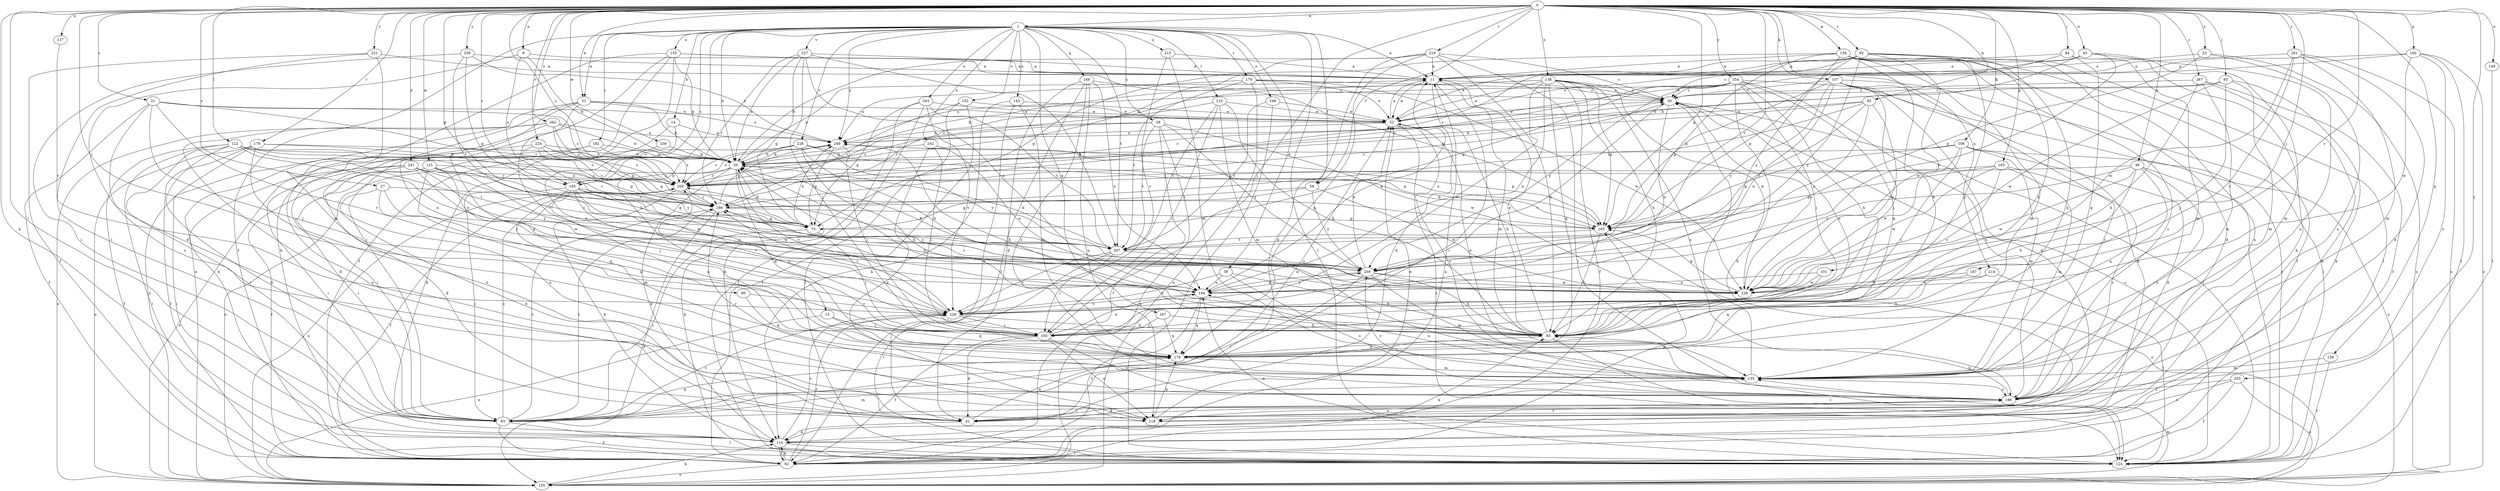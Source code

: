 strict digraph  {
0;
1;
8;
11;
13;
14;
20;
21;
23;
27;
28;
30;
39;
41;
43;
48;
51;
52;
58;
62;
73;
82;
83;
84;
90;
92;
93;
95;
101;
103;
106;
107;
114;
122;
123;
124;
131;
135;
137;
138;
143;
144;
149;
152;
153;
155;
156;
158;
160;
163;
165;
167;
169;
176;
178;
179;
182;
186;
187;
195;
196;
207;
214;
215;
218;
219;
221;
224;
226;
227;
228;
236;
238;
241;
242;
243;
246;
249;
254;
255;
258;
259;
261;
262;
267;
269;
0 -> 1  [label=a];
0 -> 8  [label=a];
0 -> 21  [label=c];
0 -> 23  [label=c];
0 -> 27  [label=c];
0 -> 43  [label=e];
0 -> 48  [label=e];
0 -> 51  [label=e];
0 -> 58  [label=f];
0 -> 73  [label=g];
0 -> 82  [label=h];
0 -> 84  [label=i];
0 -> 90  [label=i];
0 -> 92  [label=i];
0 -> 93  [label=i];
0 -> 95  [label=j];
0 -> 101  [label=j];
0 -> 103  [label=j];
0 -> 106  [label=k];
0 -> 107  [label=k];
0 -> 114  [label=k];
0 -> 122  [label=l];
0 -> 131  [label=m];
0 -> 137  [label=n];
0 -> 138  [label=n];
0 -> 149  [label=o];
0 -> 156  [label=p];
0 -> 158  [label=p];
0 -> 160  [label=p];
0 -> 163  [label=p];
0 -> 165  [label=p];
0 -> 178  [label=r];
0 -> 187  [label=s];
0 -> 195  [label=s];
0 -> 207  [label=t];
0 -> 214  [label=u];
0 -> 219  [label=v];
0 -> 221  [label=v];
0 -> 224  [label=v];
0 -> 236  [label=w];
0 -> 241  [label=x];
0 -> 254  [label=y];
0 -> 255  [label=y];
0 -> 258  [label=y];
0 -> 261  [label=z];
0 -> 262  [label=z];
0 -> 267  [label=z];
0 -> 269  [label=z];
1 -> 11  [label=a];
1 -> 13  [label=b];
1 -> 14  [label=b];
1 -> 20  [label=b];
1 -> 28  [label=c];
1 -> 39  [label=d];
1 -> 51  [label=e];
1 -> 58  [label=f];
1 -> 62  [label=f];
1 -> 123  [label=l];
1 -> 124  [label=l];
1 -> 143  [label=n];
1 -> 152  [label=o];
1 -> 153  [label=o];
1 -> 167  [label=q];
1 -> 169  [label=q];
1 -> 179  [label=r];
1 -> 182  [label=r];
1 -> 195  [label=s];
1 -> 207  [label=t];
1 -> 215  [label=u];
1 -> 226  [label=v];
1 -> 227  [label=v];
1 -> 242  [label=x];
1 -> 243  [label=x];
1 -> 246  [label=x];
1 -> 249  [label=x];
8 -> 11  [label=a];
8 -> 20  [label=b];
8 -> 41  [label=d];
8 -> 195  [label=s];
11 -> 30  [label=c];
11 -> 41  [label=d];
11 -> 52  [label=e];
11 -> 93  [label=i];
11 -> 135  [label=m];
13 -> 103  [label=j];
13 -> 155  [label=o];
13 -> 176  [label=q];
14 -> 114  [label=k];
14 -> 195  [label=s];
14 -> 249  [label=x];
20 -> 11  [label=a];
20 -> 114  [label=k];
20 -> 176  [label=q];
20 -> 195  [label=s];
20 -> 228  [label=v];
20 -> 269  [label=z];
21 -> 52  [label=e];
21 -> 62  [label=f];
21 -> 103  [label=j];
21 -> 186  [label=r];
21 -> 196  [label=s];
21 -> 228  [label=v];
21 -> 269  [label=z];
23 -> 11  [label=a];
23 -> 155  [label=o];
23 -> 165  [label=p];
23 -> 196  [label=s];
27 -> 41  [label=d];
27 -> 176  [label=q];
27 -> 186  [label=r];
27 -> 259  [label=y];
28 -> 62  [label=f];
28 -> 155  [label=o];
28 -> 207  [label=t];
28 -> 238  [label=w];
28 -> 249  [label=x];
28 -> 259  [label=y];
28 -> 269  [label=z];
30 -> 52  [label=e];
30 -> 124  [label=l];
30 -> 144  [label=n];
30 -> 228  [label=v];
39 -> 83  [label=h];
39 -> 144  [label=n];
39 -> 196  [label=s];
39 -> 228  [label=v];
41 -> 114  [label=k];
41 -> 176  [label=q];
43 -> 11  [label=a];
43 -> 20  [label=b];
43 -> 52  [label=e];
43 -> 135  [label=m];
43 -> 196  [label=s];
43 -> 259  [label=y];
48 -> 83  [label=h];
48 -> 124  [label=l];
48 -> 176  [label=q];
48 -> 196  [label=s];
48 -> 238  [label=w];
48 -> 259  [label=y];
48 -> 269  [label=z];
51 -> 20  [label=b];
51 -> 52  [label=e];
51 -> 114  [label=k];
51 -> 155  [label=o];
51 -> 176  [label=q];
51 -> 228  [label=v];
51 -> 249  [label=x];
52 -> 11  [label=a];
52 -> 83  [label=h];
52 -> 124  [label=l];
52 -> 196  [label=s];
52 -> 249  [label=x];
58 -> 73  [label=g];
58 -> 186  [label=r];
58 -> 238  [label=w];
58 -> 259  [label=y];
62 -> 11  [label=a];
62 -> 83  [label=h];
62 -> 114  [label=k];
62 -> 155  [label=o];
62 -> 165  [label=p];
62 -> 228  [label=v];
73 -> 20  [label=b];
73 -> 93  [label=i];
73 -> 103  [label=j];
73 -> 249  [label=x];
82 -> 20  [label=b];
82 -> 52  [label=e];
82 -> 186  [label=r];
82 -> 207  [label=t];
82 -> 238  [label=w];
82 -> 259  [label=y];
83 -> 11  [label=a];
83 -> 20  [label=b];
83 -> 30  [label=c];
83 -> 124  [label=l];
83 -> 176  [label=q];
83 -> 269  [label=z];
84 -> 11  [label=a];
84 -> 30  [label=c];
84 -> 114  [label=k];
84 -> 135  [label=m];
84 -> 176  [label=q];
90 -> 176  [label=q];
90 -> 228  [label=v];
92 -> 11  [label=a];
92 -> 52  [label=e];
92 -> 83  [label=h];
92 -> 103  [label=j];
92 -> 165  [label=p];
92 -> 176  [label=q];
92 -> 218  [label=u];
92 -> 238  [label=w];
92 -> 259  [label=y];
92 -> 269  [label=z];
93 -> 52  [label=e];
93 -> 62  [label=f];
93 -> 124  [label=l];
93 -> 135  [label=m];
93 -> 176  [label=q];
93 -> 186  [label=r];
93 -> 228  [label=v];
93 -> 269  [label=z];
95 -> 30  [label=c];
95 -> 103  [label=j];
95 -> 114  [label=k];
95 -> 135  [label=m];
95 -> 238  [label=w];
95 -> 249  [label=x];
101 -> 83  [label=h];
101 -> 144  [label=n];
101 -> 238  [label=w];
103 -> 41  [label=d];
103 -> 62  [label=f];
103 -> 144  [label=n];
103 -> 196  [label=s];
103 -> 218  [label=u];
106 -> 20  [label=b];
106 -> 41  [label=d];
106 -> 103  [label=j];
106 -> 135  [label=m];
106 -> 155  [label=o];
106 -> 165  [label=p];
106 -> 238  [label=w];
107 -> 30  [label=c];
107 -> 41  [label=d];
107 -> 103  [label=j];
107 -> 114  [label=k];
107 -> 124  [label=l];
107 -> 144  [label=n];
107 -> 165  [label=p];
107 -> 196  [label=s];
107 -> 259  [label=y];
114 -> 62  [label=f];
114 -> 124  [label=l];
114 -> 228  [label=v];
122 -> 20  [label=b];
122 -> 41  [label=d];
122 -> 62  [label=f];
122 -> 93  [label=i];
122 -> 124  [label=l];
122 -> 186  [label=r];
122 -> 207  [label=t];
122 -> 259  [label=y];
122 -> 269  [label=z];
123 -> 52  [label=e];
123 -> 83  [label=h];
123 -> 103  [label=j];
123 -> 135  [label=m];
123 -> 186  [label=r];
123 -> 207  [label=t];
124 -> 20  [label=b];
124 -> 30  [label=c];
124 -> 144  [label=n];
131 -> 62  [label=f];
131 -> 93  [label=i];
131 -> 103  [label=j];
131 -> 176  [label=q];
131 -> 207  [label=t];
131 -> 238  [label=w];
131 -> 269  [label=z];
135 -> 30  [label=c];
135 -> 52  [label=e];
135 -> 144  [label=n];
135 -> 196  [label=s];
137 -> 228  [label=v];
138 -> 20  [label=b];
138 -> 30  [label=c];
138 -> 52  [label=e];
138 -> 62  [label=f];
138 -> 83  [label=h];
138 -> 144  [label=n];
138 -> 165  [label=p];
138 -> 176  [label=q];
138 -> 196  [label=s];
138 -> 228  [label=v];
138 -> 238  [label=w];
138 -> 269  [label=z];
143 -> 41  [label=d];
143 -> 52  [label=e];
143 -> 114  [label=k];
143 -> 135  [label=m];
144 -> 11  [label=a];
144 -> 62  [label=f];
144 -> 176  [label=q];
144 -> 228  [label=v];
144 -> 259  [label=y];
149 -> 124  [label=l];
152 -> 52  [label=e];
152 -> 62  [label=f];
152 -> 124  [label=l];
152 -> 186  [label=r];
153 -> 11  [label=a];
153 -> 20  [label=b];
153 -> 62  [label=f];
153 -> 93  [label=i];
153 -> 114  [label=k];
153 -> 155  [label=o];
153 -> 165  [label=p];
155 -> 114  [label=k];
155 -> 135  [label=m];
156 -> 124  [label=l];
156 -> 135  [label=m];
158 -> 11  [label=a];
158 -> 20  [label=b];
158 -> 41  [label=d];
158 -> 62  [label=f];
158 -> 83  [label=h];
158 -> 124  [label=l];
158 -> 135  [label=m];
158 -> 165  [label=p];
158 -> 196  [label=s];
158 -> 259  [label=y];
160 -> 11  [label=a];
160 -> 52  [label=e];
160 -> 124  [label=l];
160 -> 155  [label=o];
160 -> 196  [label=s];
160 -> 238  [label=w];
163 -> 135  [label=m];
163 -> 165  [label=p];
163 -> 196  [label=s];
163 -> 228  [label=v];
163 -> 238  [label=w];
163 -> 269  [label=z];
165 -> 20  [label=b];
165 -> 83  [label=h];
165 -> 155  [label=o];
165 -> 207  [label=t];
165 -> 249  [label=x];
167 -> 83  [label=h];
167 -> 103  [label=j];
167 -> 176  [label=q];
169 -> 30  [label=c];
169 -> 41  [label=d];
169 -> 62  [label=f];
169 -> 144  [label=n];
169 -> 196  [label=s];
169 -> 218  [label=u];
176 -> 135  [label=m];
178 -> 20  [label=b];
178 -> 62  [label=f];
178 -> 73  [label=g];
178 -> 124  [label=l];
178 -> 155  [label=o];
178 -> 218  [label=u];
179 -> 30  [label=c];
179 -> 52  [label=e];
179 -> 155  [label=o];
179 -> 207  [label=t];
179 -> 238  [label=w];
179 -> 249  [label=x];
182 -> 20  [label=b];
182 -> 93  [label=i];
182 -> 218  [label=u];
182 -> 269  [label=z];
186 -> 30  [label=c];
186 -> 73  [label=g];
186 -> 93  [label=i];
186 -> 155  [label=o];
186 -> 165  [label=p];
186 -> 249  [label=x];
187 -> 83  [label=h];
187 -> 238  [label=w];
195 -> 73  [label=g];
195 -> 93  [label=i];
195 -> 135  [label=m];
195 -> 144  [label=n];
195 -> 176  [label=q];
195 -> 186  [label=r];
195 -> 228  [label=v];
195 -> 238  [label=w];
195 -> 249  [label=x];
196 -> 41  [label=d];
196 -> 83  [label=h];
196 -> 93  [label=i];
196 -> 186  [label=r];
196 -> 218  [label=u];
196 -> 259  [label=y];
207 -> 20  [label=b];
207 -> 103  [label=j];
207 -> 124  [label=l];
207 -> 228  [label=v];
207 -> 259  [label=y];
214 -> 124  [label=l];
214 -> 176  [label=q];
214 -> 238  [label=w];
215 -> 11  [label=a];
215 -> 135  [label=m];
215 -> 228  [label=v];
218 -> 52  [label=e];
218 -> 176  [label=q];
218 -> 196  [label=s];
219 -> 11  [label=a];
219 -> 20  [label=b];
219 -> 30  [label=c];
219 -> 41  [label=d];
219 -> 73  [label=g];
219 -> 83  [label=h];
219 -> 124  [label=l];
219 -> 176  [label=q];
221 -> 11  [label=a];
221 -> 62  [label=f];
221 -> 93  [label=i];
221 -> 135  [label=m];
224 -> 20  [label=b];
224 -> 73  [label=g];
224 -> 186  [label=r];
224 -> 218  [label=u];
224 -> 259  [label=y];
224 -> 269  [label=z];
226 -> 20  [label=b];
226 -> 83  [label=h];
226 -> 144  [label=n];
226 -> 155  [label=o];
226 -> 165  [label=p];
226 -> 259  [label=y];
226 -> 269  [label=z];
227 -> 11  [label=a];
227 -> 20  [label=b];
227 -> 73  [label=g];
227 -> 103  [label=j];
227 -> 144  [label=n];
227 -> 186  [label=r];
227 -> 207  [label=t];
228 -> 83  [label=h];
228 -> 103  [label=j];
228 -> 186  [label=r];
236 -> 20  [label=b];
236 -> 144  [label=n];
238 -> 30  [label=c];
238 -> 165  [label=p];
238 -> 186  [label=r];
238 -> 269  [label=z];
241 -> 41  [label=d];
241 -> 93  [label=i];
241 -> 155  [label=o];
241 -> 186  [label=r];
241 -> 207  [label=t];
241 -> 238  [label=w];
241 -> 259  [label=y];
241 -> 269  [label=z];
242 -> 20  [label=b];
242 -> 103  [label=j];
242 -> 144  [label=n];
242 -> 218  [label=u];
243 -> 52  [label=e];
243 -> 73  [label=g];
243 -> 114  [label=k];
243 -> 124  [label=l];
243 -> 207  [label=t];
243 -> 228  [label=v];
246 -> 52  [label=e];
246 -> 124  [label=l];
246 -> 207  [label=t];
249 -> 20  [label=b];
249 -> 73  [label=g];
249 -> 83  [label=h];
249 -> 103  [label=j];
249 -> 165  [label=p];
254 -> 30  [label=c];
254 -> 73  [label=g];
254 -> 83  [label=h];
254 -> 103  [label=j];
254 -> 114  [label=k];
254 -> 124  [label=l];
254 -> 176  [label=q];
254 -> 196  [label=s];
254 -> 249  [label=x];
254 -> 259  [label=y];
254 -> 269  [label=z];
255 -> 62  [label=f];
255 -> 155  [label=o];
255 -> 196  [label=s];
255 -> 218  [label=u];
258 -> 11  [label=a];
258 -> 73  [label=g];
258 -> 93  [label=i];
258 -> 207  [label=t];
258 -> 249  [label=x];
259 -> 20  [label=b];
259 -> 52  [label=e];
259 -> 83  [label=h];
259 -> 93  [label=i];
259 -> 135  [label=m];
259 -> 144  [label=n];
259 -> 238  [label=w];
261 -> 11  [label=a];
261 -> 41  [label=d];
261 -> 135  [label=m];
261 -> 155  [label=o];
261 -> 228  [label=v];
261 -> 238  [label=w];
262 -> 20  [label=b];
262 -> 41  [label=d];
262 -> 144  [label=n];
262 -> 155  [label=o];
262 -> 165  [label=p];
262 -> 249  [label=x];
262 -> 269  [label=z];
267 -> 30  [label=c];
267 -> 62  [label=f];
267 -> 83  [label=h];
267 -> 114  [label=k];
267 -> 135  [label=m];
269 -> 30  [label=c];
269 -> 62  [label=f];
269 -> 114  [label=k];
269 -> 155  [label=o];
269 -> 186  [label=r];
}
